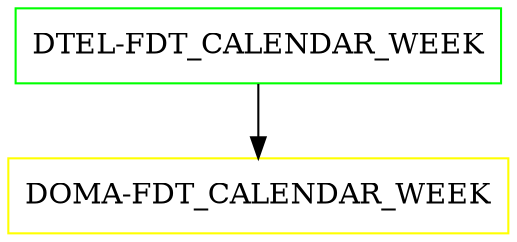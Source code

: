 digraph G {
  "DTEL-FDT_CALENDAR_WEEK" [shape=box,color=green];
  "DOMA-FDT_CALENDAR_WEEK" [shape=box,color=yellow,URL="./DOMA_FDT_CALENDAR_WEEK.html"];
  "DTEL-FDT_CALENDAR_WEEK" -> "DOMA-FDT_CALENDAR_WEEK";
}

